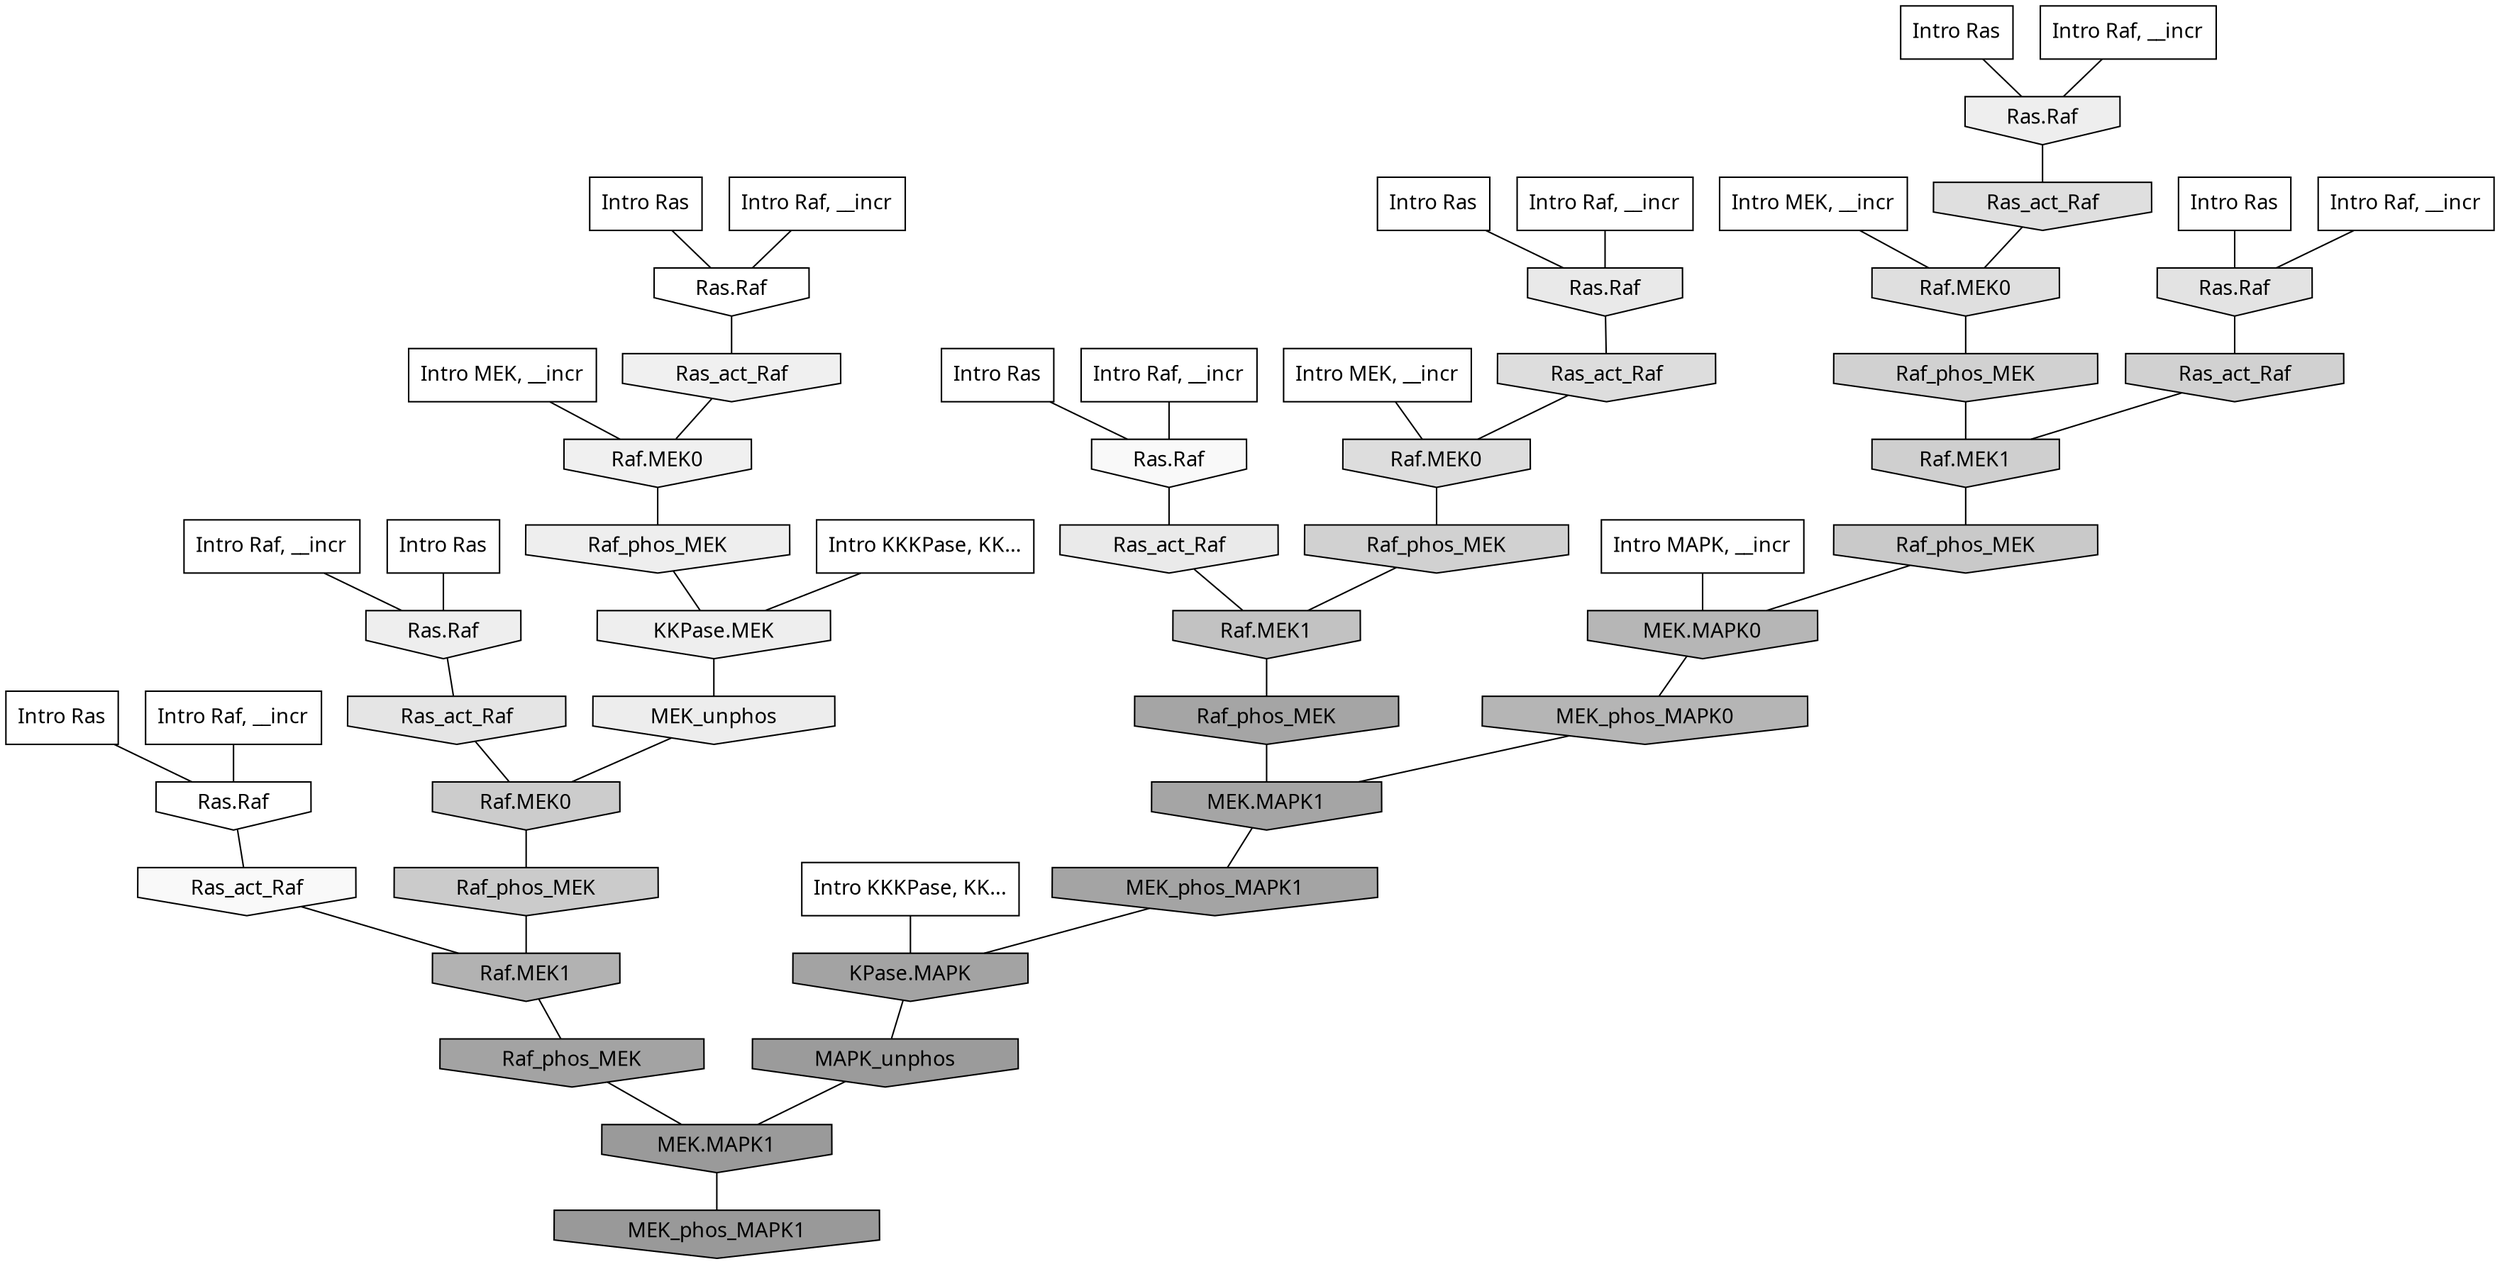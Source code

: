 digraph G{
  rankdir="TB";
  ranksep=0.30;
  node [fontname="CMU Serif"];
  edge [fontname="CMU Serif"];
  
  30 [label="Intro Ras", shape=rectangle, style=filled, fillcolor="0.000 0.000 1.000"]
  
  34 [label="Intro Ras", shape=rectangle, style=filled, fillcolor="0.000 0.000 1.000"]
  
  52 [label="Intro Ras", shape=rectangle, style=filled, fillcolor="0.000 0.000 1.000"]
  
  64 [label="Intro Ras", shape=rectangle, style=filled, fillcolor="0.000 0.000 1.000"]
  
  71 [label="Intro Ras", shape=rectangle, style=filled, fillcolor="0.000 0.000 1.000"]
  
  84 [label="Intro Ras", shape=rectangle, style=filled, fillcolor="0.000 0.000 1.000"]
  
  94 [label="Intro Ras", shape=rectangle, style=filled, fillcolor="0.000 0.000 1.000"]
  
  476 [label="Intro Raf, __incr", shape=rectangle, style=filled, fillcolor="0.000 0.000 1.000"]
  
  531 [label="Intro Raf, __incr", shape=rectangle, style=filled, fillcolor="0.000 0.000 1.000"]
  
  735 [label="Intro Raf, __incr", shape=rectangle, style=filled, fillcolor="0.000 0.000 1.000"]
  
  916 [label="Intro Raf, __incr", shape=rectangle, style=filled, fillcolor="0.000 0.000 1.000"]
  
  1007 [label="Intro Raf, __incr", shape=rectangle, style=filled, fillcolor="0.000 0.000 1.000"]
  
  1059 [label="Intro Raf, __incr", shape=rectangle, style=filled, fillcolor="0.000 0.000 1.000"]
  
  1070 [label="Intro Raf, __incr", shape=rectangle, style=filled, fillcolor="0.000 0.000 1.000"]
  
  1282 [label="Intro MEK, __incr", shape=rectangle, style=filled, fillcolor="0.000 0.000 1.000"]
  
  1467 [label="Intro MEK, __incr", shape=rectangle, style=filled, fillcolor="0.000 0.000 1.000"]
  
  1726 [label="Intro MEK, __incr", shape=rectangle, style=filled, fillcolor="0.000 0.000 1.000"]
  
  2797 [label="Intro MAPK, __incr", shape=rectangle, style=filled, fillcolor="0.000 0.000 1.000"]
  
  3159 [label="Intro KKKPase, KK...", shape=rectangle, style=filled, fillcolor="0.000 0.000 1.000"]
  
  3188 [label="Intro KKKPase, KK...", shape=rectangle, style=filled, fillcolor="0.000 0.000 1.000"]
  
  3282 [label="Ras.Raf", shape=invhouse, style=filled, fillcolor="0.000 0.000 1.000"]
  
  3283 [label="Ras.Raf", shape=invhouse, style=filled, fillcolor="0.000 0.000 1.000"]
  
  3480 [label="Ras_act_Raf", shape=invhouse, style=filled, fillcolor="0.000 0.000 0.973"]
  
  3490 [label="Ras.Raf", shape=invhouse, style=filled, fillcolor="0.000 0.000 0.973"]
  
  3793 [label="Ras_act_Raf", shape=invhouse, style=filled, fillcolor="0.000 0.000 0.939"]
  
  3796 [label="Raf.MEK0", shape=invhouse, style=filled, fillcolor="0.000 0.000 0.939"]
  
  3877 [label="Raf_phos_MEK", shape=invhouse, style=filled, fillcolor="0.000 0.000 0.933"]
  
  3888 [label="KKPase.MEK", shape=invhouse, style=filled, fillcolor="0.000 0.000 0.933"]
  
  3904 [label="Ras.Raf", shape=invhouse, style=filled, fillcolor="0.000 0.000 0.932"]
  
  3908 [label="Ras.Raf", shape=invhouse, style=filled, fillcolor="0.000 0.000 0.931"]
  
  3956 [label="MEK_unphos", shape=invhouse, style=filled, fillcolor="0.000 0.000 0.929"]
  
  4152 [label="Ras_act_Raf", shape=invhouse, style=filled, fillcolor="0.000 0.000 0.916"]
  
  4195 [label="Ras.Raf", shape=invhouse, style=filled, fillcolor="0.000 0.000 0.912"]
  
  4444 [label="Ras_act_Raf", shape=invhouse, style=filled, fillcolor="0.000 0.000 0.895"]
  
  4538 [label="Ras.Raf", shape=invhouse, style=filled, fillcolor="0.000 0.000 0.889"]
  
  4836 [label="Ras_act_Raf", shape=invhouse, style=filled, fillcolor="0.000 0.000 0.872"]
  
  4839 [label="Raf.MEK0", shape=invhouse, style=filled, fillcolor="0.000 0.000 0.872"]
  
  4915 [label="Ras_act_Raf", shape=invhouse, style=filled, fillcolor="0.000 0.000 0.866"]
  
  4919 [label="Raf.MEK0", shape=invhouse, style=filled, fillcolor="0.000 0.000 0.866"]
  
  5690 [label="Raf_phos_MEK", shape=invhouse, style=filled, fillcolor="0.000 0.000 0.820"]
  
  5727 [label="Raf_phos_MEK", shape=invhouse, style=filled, fillcolor="0.000 0.000 0.819"]
  
  5773 [label="Ras_act_Raf", shape=invhouse, style=filled, fillcolor="0.000 0.000 0.817"]
  
  5935 [label="Raf.MEK1", shape=invhouse, style=filled, fillcolor="0.000 0.000 0.809"]
  
  6099 [label="Raf.MEK0", shape=invhouse, style=filled, fillcolor="0.000 0.000 0.800"]
  
  6204 [label="Raf_phos_MEK", shape=invhouse, style=filled, fillcolor="0.000 0.000 0.795"]
  
  6363 [label="Raf_phos_MEK", shape=invhouse, style=filled, fillcolor="0.000 0.000 0.788"]
  
  7073 [label="Raf.MEK1", shape=invhouse, style=filled, fillcolor="0.000 0.000 0.761"]
  
  8623 [label="MEK.MAPK0", shape=invhouse, style=filled, fillcolor="0.000 0.000 0.714"]
  
  8816 [label="MEK_phos_MAPK0", shape=invhouse, style=filled, fillcolor="0.000 0.000 0.708"]
  
  9164 [label="Raf.MEK1", shape=invhouse, style=filled, fillcolor="0.000 0.000 0.698"]
  
  11691 [label="Raf_phos_MEK", shape=invhouse, style=filled, fillcolor="0.000 0.000 0.647"]
  
  11771 [label="MEK.MAPK1", shape=invhouse, style=filled, fillcolor="0.000 0.000 0.646"]
  
  11942 [label="MEK_phos_MAPK1", shape=invhouse, style=filled, fillcolor="0.000 0.000 0.642"]
  
  12102 [label="KPase.MAPK", shape=invhouse, style=filled, fillcolor="0.000 0.000 0.640"]
  
  12302 [label="Raf_phos_MEK", shape=invhouse, style=filled, fillcolor="0.000 0.000 0.637"]
  
  14391 [label="MAPK_unphos", shape=invhouse, style=filled, fillcolor="0.000 0.000 0.606"]
  
  14515 [label="MEK.MAPK1", shape=invhouse, style=filled, fillcolor="0.000 0.000 0.604"]
  
  14818 [label="MEK_phos_MAPK1", shape=invhouse, style=filled, fillcolor="0.000 0.000 0.600"]
  
  
  14515 -> 14818 [dir=none, color="0.000 0.000 0.000"] 
  14391 -> 14515 [dir=none, color="0.000 0.000 0.000"] 
  12302 -> 14515 [dir=none, color="0.000 0.000 0.000"] 
  12102 -> 14391 [dir=none, color="0.000 0.000 0.000"] 
  11942 -> 12102 [dir=none, color="0.000 0.000 0.000"] 
  11771 -> 11942 [dir=none, color="0.000 0.000 0.000"] 
  11691 -> 11771 [dir=none, color="0.000 0.000 0.000"] 
  9164 -> 12302 [dir=none, color="0.000 0.000 0.000"] 
  8816 -> 11771 [dir=none, color="0.000 0.000 0.000"] 
  8623 -> 8816 [dir=none, color="0.000 0.000 0.000"] 
  7073 -> 11691 [dir=none, color="0.000 0.000 0.000"] 
  6363 -> 8623 [dir=none, color="0.000 0.000 0.000"] 
  6204 -> 9164 [dir=none, color="0.000 0.000 0.000"] 
  6099 -> 6204 [dir=none, color="0.000 0.000 0.000"] 
  5935 -> 6363 [dir=none, color="0.000 0.000 0.000"] 
  5773 -> 5935 [dir=none, color="0.000 0.000 0.000"] 
  5727 -> 7073 [dir=none, color="0.000 0.000 0.000"] 
  5690 -> 5935 [dir=none, color="0.000 0.000 0.000"] 
  4919 -> 5727 [dir=none, color="0.000 0.000 0.000"] 
  4915 -> 4919 [dir=none, color="0.000 0.000 0.000"] 
  4839 -> 5690 [dir=none, color="0.000 0.000 0.000"] 
  4836 -> 4839 [dir=none, color="0.000 0.000 0.000"] 
  4538 -> 5773 [dir=none, color="0.000 0.000 0.000"] 
  4444 -> 6099 [dir=none, color="0.000 0.000 0.000"] 
  4195 -> 4915 [dir=none, color="0.000 0.000 0.000"] 
  4152 -> 7073 [dir=none, color="0.000 0.000 0.000"] 
  3956 -> 6099 [dir=none, color="0.000 0.000 0.000"] 
  3908 -> 4836 [dir=none, color="0.000 0.000 0.000"] 
  3904 -> 4444 [dir=none, color="0.000 0.000 0.000"] 
  3888 -> 3956 [dir=none, color="0.000 0.000 0.000"] 
  3877 -> 3888 [dir=none, color="0.000 0.000 0.000"] 
  3796 -> 3877 [dir=none, color="0.000 0.000 0.000"] 
  3793 -> 3796 [dir=none, color="0.000 0.000 0.000"] 
  3490 -> 4152 [dir=none, color="0.000 0.000 0.000"] 
  3480 -> 9164 [dir=none, color="0.000 0.000 0.000"] 
  3283 -> 3480 [dir=none, color="0.000 0.000 0.000"] 
  3282 -> 3793 [dir=none, color="0.000 0.000 0.000"] 
  3188 -> 12102 [dir=none, color="0.000 0.000 0.000"] 
  3159 -> 3888 [dir=none, color="0.000 0.000 0.000"] 
  2797 -> 8623 [dir=none, color="0.000 0.000 0.000"] 
  1726 -> 4919 [dir=none, color="0.000 0.000 0.000"] 
  1467 -> 3796 [dir=none, color="0.000 0.000 0.000"] 
  1282 -> 4839 [dir=none, color="0.000 0.000 0.000"] 
  1070 -> 4538 [dir=none, color="0.000 0.000 0.000"] 
  1059 -> 3904 [dir=none, color="0.000 0.000 0.000"] 
  1007 -> 3282 [dir=none, color="0.000 0.000 0.000"] 
  916 -> 4195 [dir=none, color="0.000 0.000 0.000"] 
  735 -> 3908 [dir=none, color="0.000 0.000 0.000"] 
  531 -> 3283 [dir=none, color="0.000 0.000 0.000"] 
  476 -> 3490 [dir=none, color="0.000 0.000 0.000"] 
  94 -> 3283 [dir=none, color="0.000 0.000 0.000"] 
  84 -> 3904 [dir=none, color="0.000 0.000 0.000"] 
  71 -> 3908 [dir=none, color="0.000 0.000 0.000"] 
  64 -> 4538 [dir=none, color="0.000 0.000 0.000"] 
  52 -> 4195 [dir=none, color="0.000 0.000 0.000"] 
  34 -> 3282 [dir=none, color="0.000 0.000 0.000"] 
  30 -> 3490 [dir=none, color="0.000 0.000 0.000"] 
  
  }
